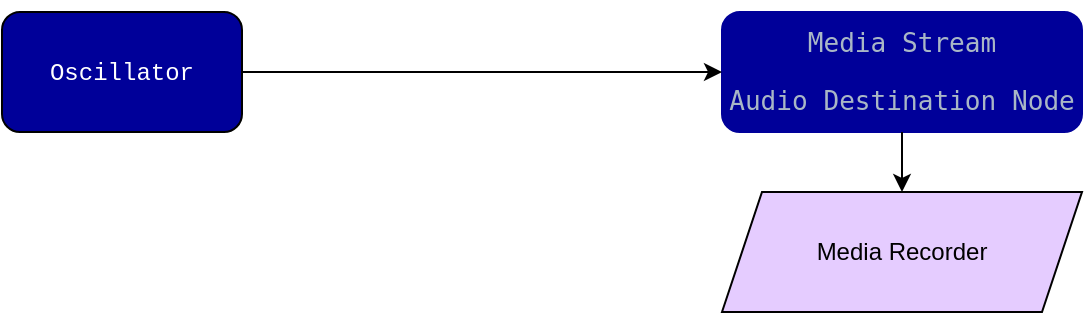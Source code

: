 <mxfile version="24.6.4" type="device">
  <diagram id="R2lEEEUBdFMjLlhIrx00" name="Page-1">
    <mxGraphModel dx="1275" dy="881" grid="1" gridSize="10" guides="1" tooltips="1" connect="1" arrows="1" fold="1" page="1" pageScale="1" pageWidth="827" pageHeight="1169" math="0" shadow="0" extFonts="Permanent Marker^https://fonts.googleapis.com/css?family=Permanent+Marker">
      <root>
        <mxCell id="0" />
        <mxCell id="1" parent="0" />
        <mxCell id="ILK-Kr9-qPaNdmk5thBq-1" value="&lt;div style=&quot;font-family: Menlo, Monaco, &amp;quot;Courier New&amp;quot;, monospace; line-height: 18px; white-space: pre;&quot;&gt;&lt;font color=&quot;#ffffff&quot;&gt;&lt;span style=&quot;background-color: rgb(0, 0, 153);&quot;&gt;Oscillator&lt;/span&gt;&lt;/font&gt;&lt;/div&gt;" style="rounded=1;whiteSpace=wrap;html=1;fillColor=#000099;" parent="1" vertex="1">
          <mxGeometry x="20" y="20" width="120" height="60" as="geometry" />
        </mxCell>
        <mxCell id="ILK-Kr9-qPaNdmk5thBq-4" value="&lt;div style=&quot;color: rgb(169, 183, 198);&quot;&gt;&lt;pre style=&quot;font-family: &amp;quot;JetBrains Mono&amp;quot;, monospace; font-size: 9.8pt;&quot;&gt;&lt;span style=&quot;background-color: rgb(0, 0, 153);&quot;&gt;Media Stream&lt;/span&gt;&lt;/pre&gt;&lt;pre style=&quot;font-family: &amp;quot;JetBrains Mono&amp;quot;, monospace; font-size: 9.8pt;&quot;&gt;&lt;span style=&quot;background-color: rgb(0, 0, 153);&quot;&gt;Audio Destination Node&lt;/span&gt;&lt;/pre&gt;&lt;/div&gt;" style="rounded=1;whiteSpace=wrap;html=1;fillColor=#000099;strokeColor=#000099;" parent="1" vertex="1">
          <mxGeometry x="380" y="20" width="180" height="60" as="geometry" />
        </mxCell>
        <mxCell id="ILK-Kr9-qPaNdmk5thBq-5" value="" style="endArrow=classic;html=1;rounded=0;exitX=1;exitY=0.5;exitDx=0;exitDy=0;entryX=0;entryY=0.5;entryDx=0;entryDy=0;" parent="1" source="ILK-Kr9-qPaNdmk5thBq-1" target="ILK-Kr9-qPaNdmk5thBq-4" edge="1">
          <mxGeometry width="50" height="50" relative="1" as="geometry">
            <mxPoint x="400" y="250" as="sourcePoint" />
            <mxPoint x="160" y="50" as="targetPoint" />
          </mxGeometry>
        </mxCell>
        <mxCell id="tTi5oSHdpnIN2Mw3dSGN-1" value="Media Recorder" style="shape=parallelogram;perimeter=parallelogramPerimeter;whiteSpace=wrap;html=1;fixedSize=1;fillColor=#E5CCFF;" vertex="1" parent="1">
          <mxGeometry x="380" y="110" width="180" height="60" as="geometry" />
        </mxCell>
        <mxCell id="tTi5oSHdpnIN2Mw3dSGN-2" value="" style="endArrow=classic;html=1;rounded=0;exitX=0.5;exitY=1;exitDx=0;exitDy=0;entryX=0.5;entryY=0;entryDx=0;entryDy=0;" edge="1" parent="1" source="ILK-Kr9-qPaNdmk5thBq-4" target="tTi5oSHdpnIN2Mw3dSGN-1">
          <mxGeometry width="50" height="50" relative="1" as="geometry">
            <mxPoint x="400" y="480" as="sourcePoint" />
            <mxPoint x="470" y="200" as="targetPoint" />
          </mxGeometry>
        </mxCell>
      </root>
    </mxGraphModel>
  </diagram>
</mxfile>
